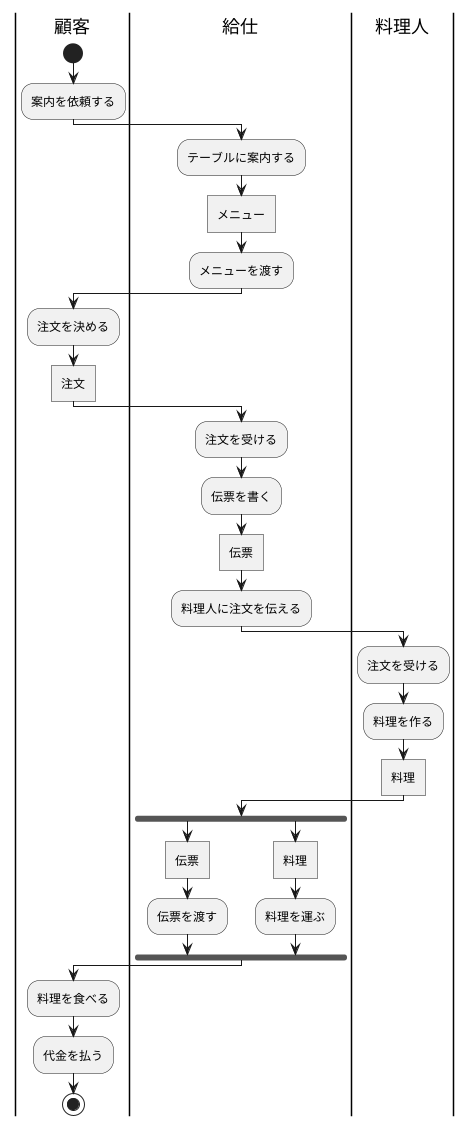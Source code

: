 @startuml
  |顧客|
  |顧客|
  |給仕|
  |給仕|
  |料理人|
  |料理人|
  |顧客|
  start
    :案内を依頼する;
    |給仕|
    :テーブルに案内する;
    :メニュー]
    :メニューを渡す;
    |顧客|
    :注文を決める;
    :注文]
    |給仕|
    :注文を受ける;
    :伝票を書く;
    :伝票]
    :料理人に注文を伝える;
    |料理人|
    :注文を受ける;
    :料理を作る;
    :料理]
    |顧客|
    |給仕|
    fork 
      :伝票]
      :伝票を渡す;
    fork again
      :料理]
      :料理を運ぶ;
    end fork
    |顧客|
    |顧客|
    :料理を食べる;
    :代金を払う;
    stop
@enduml